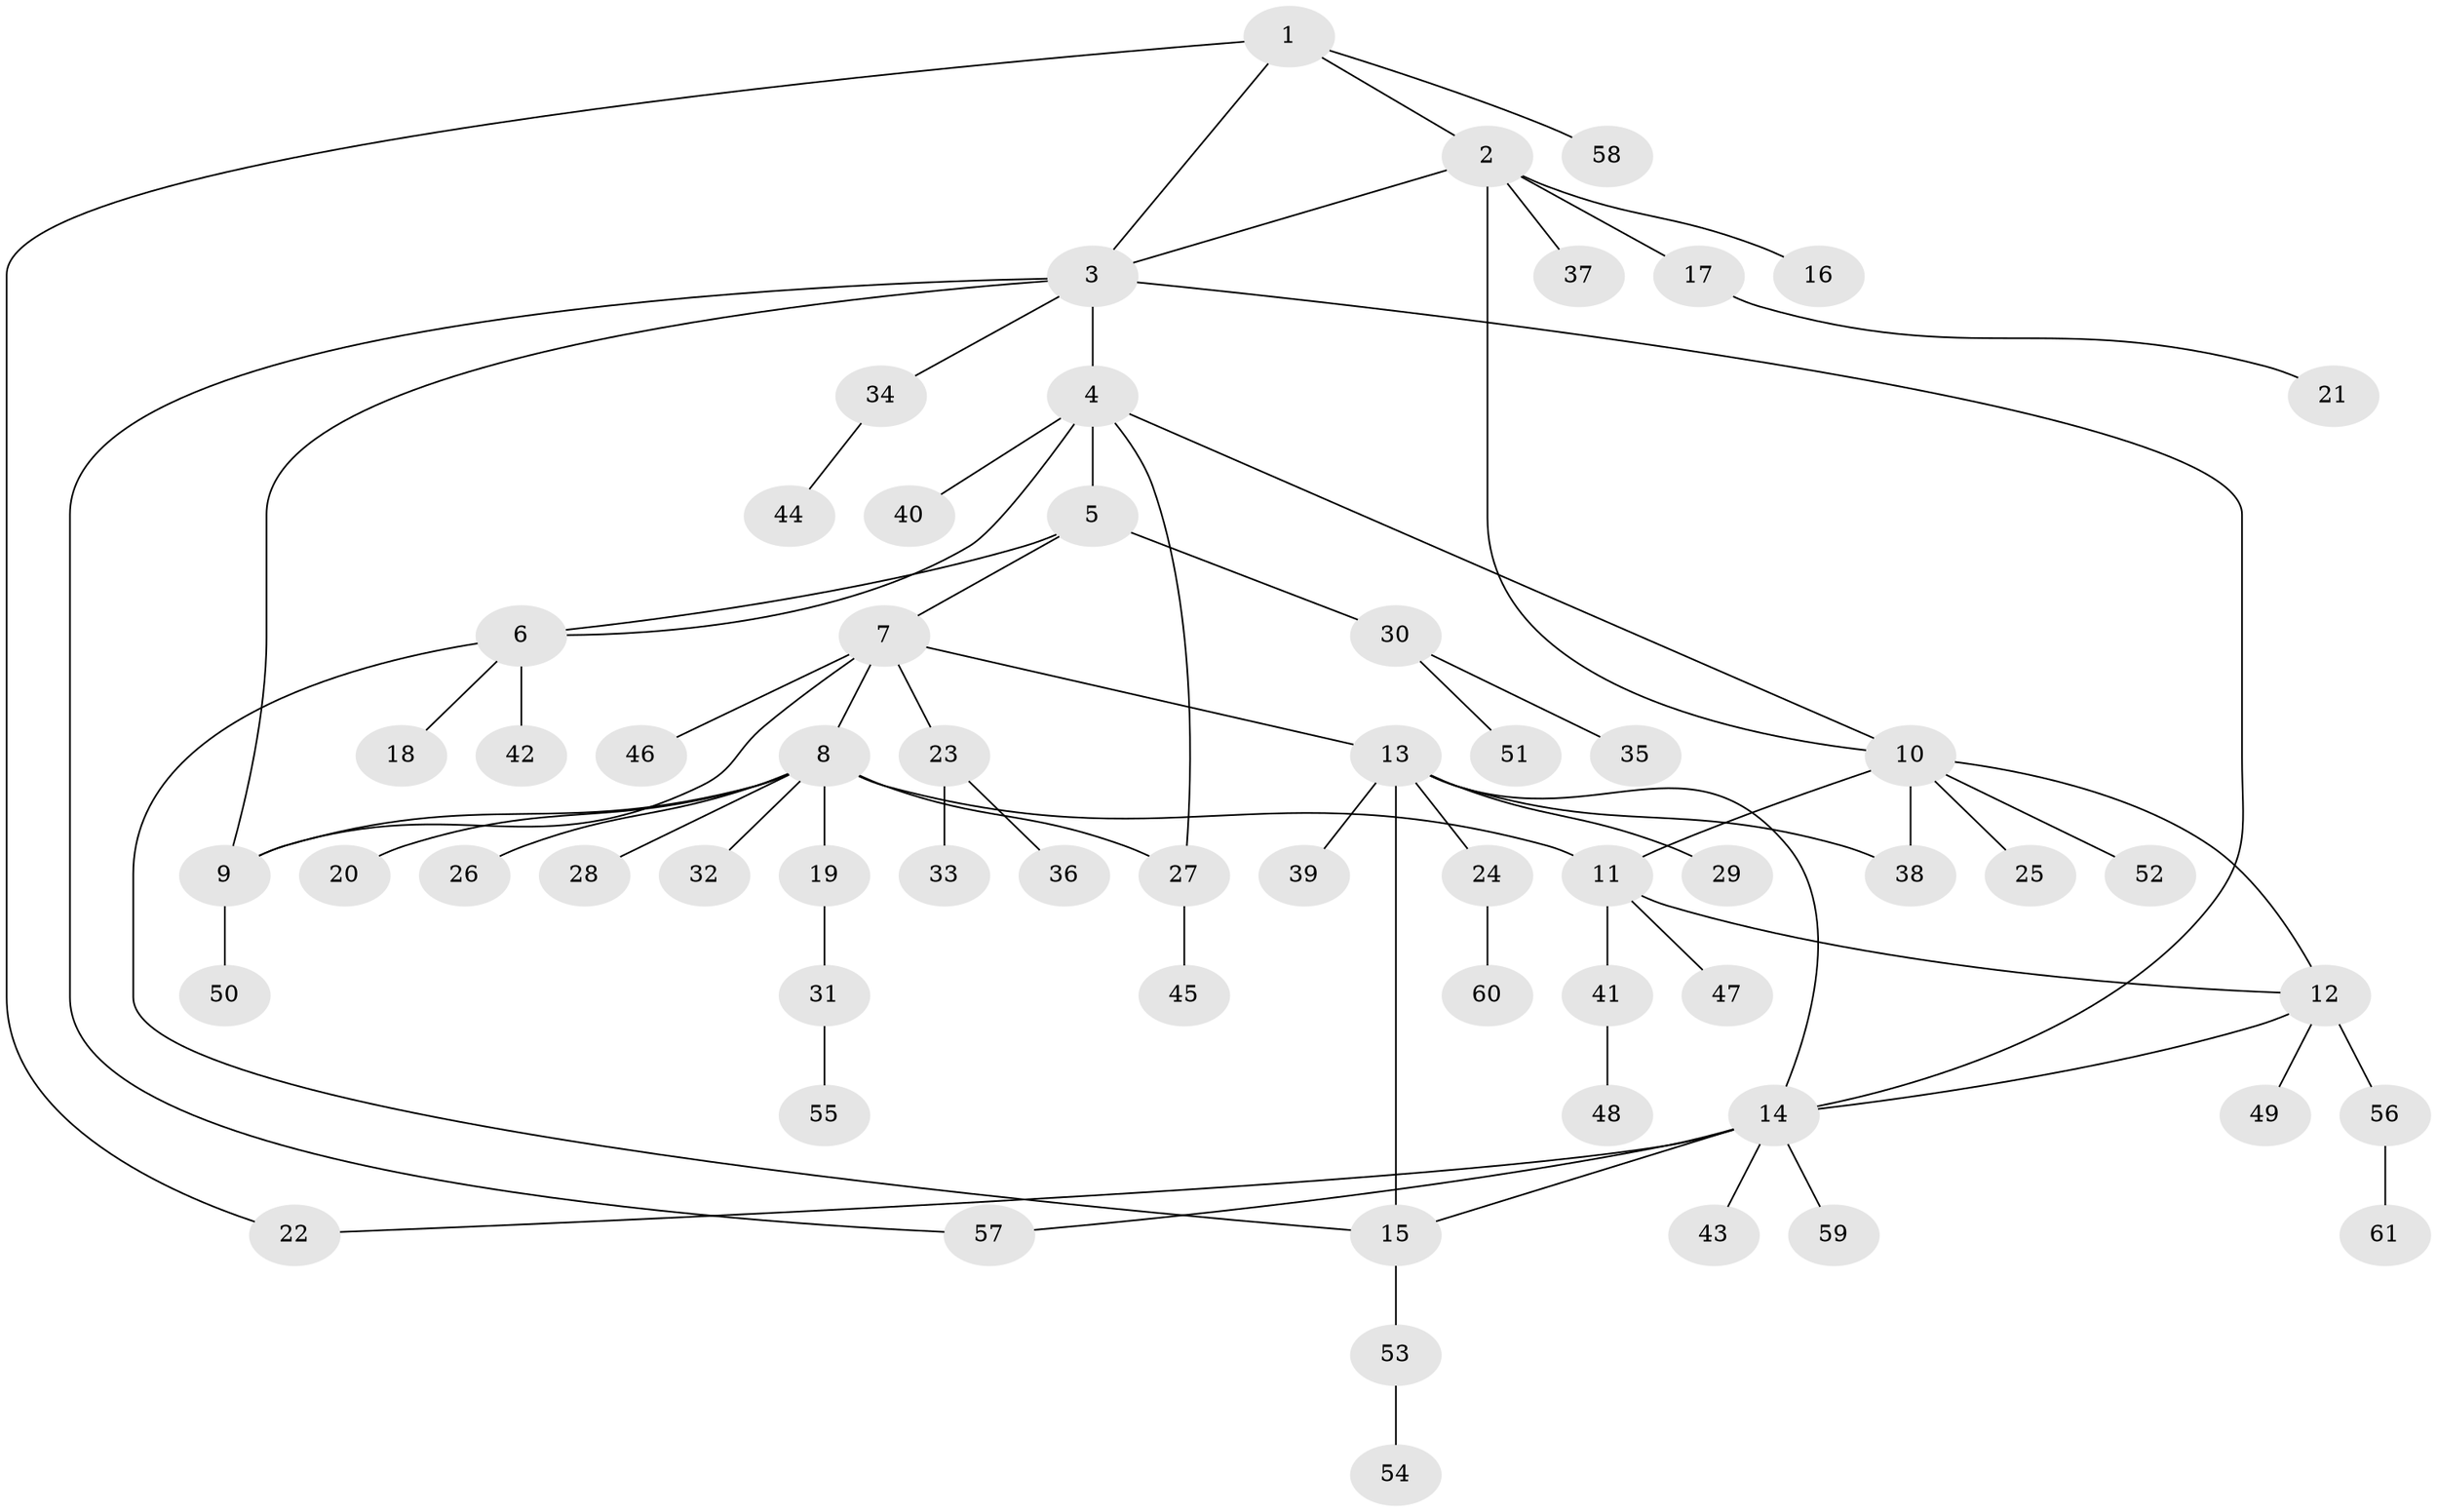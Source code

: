 // Generated by graph-tools (version 1.1) at 2025/11/02/27/25 16:11:34]
// undirected, 61 vertices, 75 edges
graph export_dot {
graph [start="1"]
  node [color=gray90,style=filled];
  1;
  2;
  3;
  4;
  5;
  6;
  7;
  8;
  9;
  10;
  11;
  12;
  13;
  14;
  15;
  16;
  17;
  18;
  19;
  20;
  21;
  22;
  23;
  24;
  25;
  26;
  27;
  28;
  29;
  30;
  31;
  32;
  33;
  34;
  35;
  36;
  37;
  38;
  39;
  40;
  41;
  42;
  43;
  44;
  45;
  46;
  47;
  48;
  49;
  50;
  51;
  52;
  53;
  54;
  55;
  56;
  57;
  58;
  59;
  60;
  61;
  1 -- 2;
  1 -- 3;
  1 -- 22;
  1 -- 58;
  2 -- 3;
  2 -- 10;
  2 -- 16;
  2 -- 17;
  2 -- 37;
  3 -- 4;
  3 -- 9;
  3 -- 14;
  3 -- 34;
  3 -- 57;
  4 -- 5;
  4 -- 6;
  4 -- 10;
  4 -- 27;
  4 -- 40;
  5 -- 6;
  5 -- 7;
  5 -- 30;
  6 -- 15;
  6 -- 18;
  6 -- 42;
  7 -- 8;
  7 -- 9;
  7 -- 13;
  7 -- 23;
  7 -- 46;
  8 -- 9;
  8 -- 11;
  8 -- 19;
  8 -- 20;
  8 -- 26;
  8 -- 27;
  8 -- 28;
  8 -- 32;
  9 -- 50;
  10 -- 11;
  10 -- 12;
  10 -- 25;
  10 -- 38;
  10 -- 52;
  11 -- 12;
  11 -- 41;
  11 -- 47;
  12 -- 14;
  12 -- 49;
  12 -- 56;
  13 -- 14;
  13 -- 15;
  13 -- 24;
  13 -- 29;
  13 -- 38;
  13 -- 39;
  14 -- 15;
  14 -- 22;
  14 -- 43;
  14 -- 57;
  14 -- 59;
  15 -- 53;
  17 -- 21;
  19 -- 31;
  23 -- 33;
  23 -- 36;
  24 -- 60;
  27 -- 45;
  30 -- 35;
  30 -- 51;
  31 -- 55;
  34 -- 44;
  41 -- 48;
  53 -- 54;
  56 -- 61;
}
